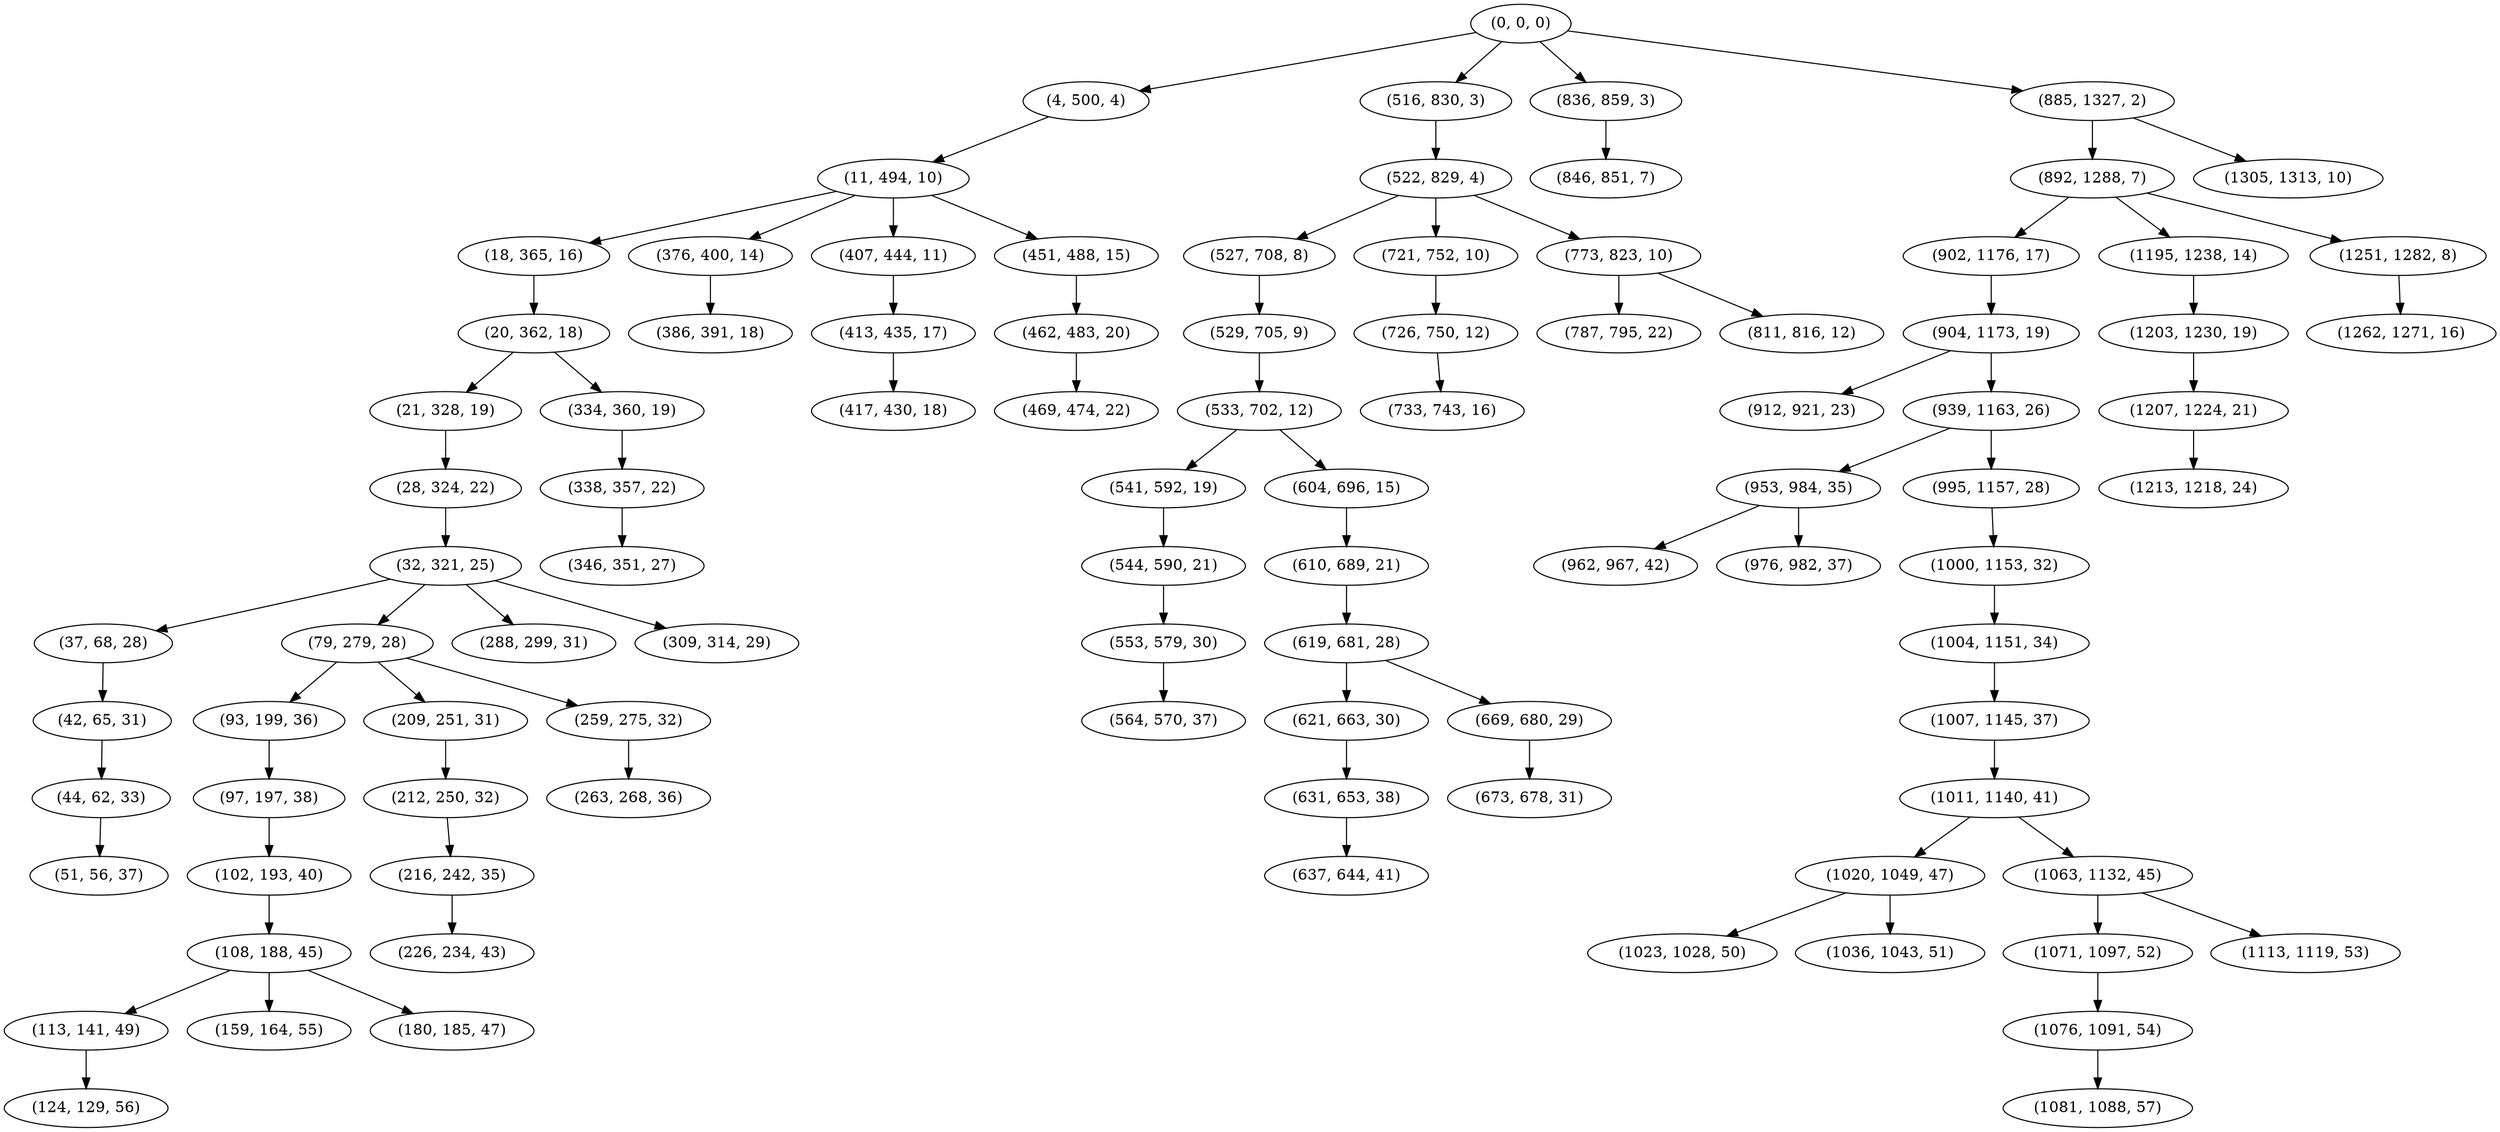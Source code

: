 digraph tree {
    "(0, 0, 0)";
    "(4, 500, 4)";
    "(11, 494, 10)";
    "(18, 365, 16)";
    "(20, 362, 18)";
    "(21, 328, 19)";
    "(28, 324, 22)";
    "(32, 321, 25)";
    "(37, 68, 28)";
    "(42, 65, 31)";
    "(44, 62, 33)";
    "(51, 56, 37)";
    "(79, 279, 28)";
    "(93, 199, 36)";
    "(97, 197, 38)";
    "(102, 193, 40)";
    "(108, 188, 45)";
    "(113, 141, 49)";
    "(124, 129, 56)";
    "(159, 164, 55)";
    "(180, 185, 47)";
    "(209, 251, 31)";
    "(212, 250, 32)";
    "(216, 242, 35)";
    "(226, 234, 43)";
    "(259, 275, 32)";
    "(263, 268, 36)";
    "(288, 299, 31)";
    "(309, 314, 29)";
    "(334, 360, 19)";
    "(338, 357, 22)";
    "(346, 351, 27)";
    "(376, 400, 14)";
    "(386, 391, 18)";
    "(407, 444, 11)";
    "(413, 435, 17)";
    "(417, 430, 18)";
    "(451, 488, 15)";
    "(462, 483, 20)";
    "(469, 474, 22)";
    "(516, 830, 3)";
    "(522, 829, 4)";
    "(527, 708, 8)";
    "(529, 705, 9)";
    "(533, 702, 12)";
    "(541, 592, 19)";
    "(544, 590, 21)";
    "(553, 579, 30)";
    "(564, 570, 37)";
    "(604, 696, 15)";
    "(610, 689, 21)";
    "(619, 681, 28)";
    "(621, 663, 30)";
    "(631, 653, 38)";
    "(637, 644, 41)";
    "(669, 680, 29)";
    "(673, 678, 31)";
    "(721, 752, 10)";
    "(726, 750, 12)";
    "(733, 743, 16)";
    "(773, 823, 10)";
    "(787, 795, 22)";
    "(811, 816, 12)";
    "(836, 859, 3)";
    "(846, 851, 7)";
    "(885, 1327, 2)";
    "(892, 1288, 7)";
    "(902, 1176, 17)";
    "(904, 1173, 19)";
    "(912, 921, 23)";
    "(939, 1163, 26)";
    "(953, 984, 35)";
    "(962, 967, 42)";
    "(976, 982, 37)";
    "(995, 1157, 28)";
    "(1000, 1153, 32)";
    "(1004, 1151, 34)";
    "(1007, 1145, 37)";
    "(1011, 1140, 41)";
    "(1020, 1049, 47)";
    "(1023, 1028, 50)";
    "(1036, 1043, 51)";
    "(1063, 1132, 45)";
    "(1071, 1097, 52)";
    "(1076, 1091, 54)";
    "(1081, 1088, 57)";
    "(1113, 1119, 53)";
    "(1195, 1238, 14)";
    "(1203, 1230, 19)";
    "(1207, 1224, 21)";
    "(1213, 1218, 24)";
    "(1251, 1282, 8)";
    "(1262, 1271, 16)";
    "(1305, 1313, 10)";
    "(0, 0, 0)" -> "(4, 500, 4)";
    "(0, 0, 0)" -> "(516, 830, 3)";
    "(0, 0, 0)" -> "(836, 859, 3)";
    "(0, 0, 0)" -> "(885, 1327, 2)";
    "(4, 500, 4)" -> "(11, 494, 10)";
    "(11, 494, 10)" -> "(18, 365, 16)";
    "(11, 494, 10)" -> "(376, 400, 14)";
    "(11, 494, 10)" -> "(407, 444, 11)";
    "(11, 494, 10)" -> "(451, 488, 15)";
    "(18, 365, 16)" -> "(20, 362, 18)";
    "(20, 362, 18)" -> "(21, 328, 19)";
    "(20, 362, 18)" -> "(334, 360, 19)";
    "(21, 328, 19)" -> "(28, 324, 22)";
    "(28, 324, 22)" -> "(32, 321, 25)";
    "(32, 321, 25)" -> "(37, 68, 28)";
    "(32, 321, 25)" -> "(79, 279, 28)";
    "(32, 321, 25)" -> "(288, 299, 31)";
    "(32, 321, 25)" -> "(309, 314, 29)";
    "(37, 68, 28)" -> "(42, 65, 31)";
    "(42, 65, 31)" -> "(44, 62, 33)";
    "(44, 62, 33)" -> "(51, 56, 37)";
    "(79, 279, 28)" -> "(93, 199, 36)";
    "(79, 279, 28)" -> "(209, 251, 31)";
    "(79, 279, 28)" -> "(259, 275, 32)";
    "(93, 199, 36)" -> "(97, 197, 38)";
    "(97, 197, 38)" -> "(102, 193, 40)";
    "(102, 193, 40)" -> "(108, 188, 45)";
    "(108, 188, 45)" -> "(113, 141, 49)";
    "(108, 188, 45)" -> "(159, 164, 55)";
    "(108, 188, 45)" -> "(180, 185, 47)";
    "(113, 141, 49)" -> "(124, 129, 56)";
    "(209, 251, 31)" -> "(212, 250, 32)";
    "(212, 250, 32)" -> "(216, 242, 35)";
    "(216, 242, 35)" -> "(226, 234, 43)";
    "(259, 275, 32)" -> "(263, 268, 36)";
    "(334, 360, 19)" -> "(338, 357, 22)";
    "(338, 357, 22)" -> "(346, 351, 27)";
    "(376, 400, 14)" -> "(386, 391, 18)";
    "(407, 444, 11)" -> "(413, 435, 17)";
    "(413, 435, 17)" -> "(417, 430, 18)";
    "(451, 488, 15)" -> "(462, 483, 20)";
    "(462, 483, 20)" -> "(469, 474, 22)";
    "(516, 830, 3)" -> "(522, 829, 4)";
    "(522, 829, 4)" -> "(527, 708, 8)";
    "(522, 829, 4)" -> "(721, 752, 10)";
    "(522, 829, 4)" -> "(773, 823, 10)";
    "(527, 708, 8)" -> "(529, 705, 9)";
    "(529, 705, 9)" -> "(533, 702, 12)";
    "(533, 702, 12)" -> "(541, 592, 19)";
    "(533, 702, 12)" -> "(604, 696, 15)";
    "(541, 592, 19)" -> "(544, 590, 21)";
    "(544, 590, 21)" -> "(553, 579, 30)";
    "(553, 579, 30)" -> "(564, 570, 37)";
    "(604, 696, 15)" -> "(610, 689, 21)";
    "(610, 689, 21)" -> "(619, 681, 28)";
    "(619, 681, 28)" -> "(621, 663, 30)";
    "(619, 681, 28)" -> "(669, 680, 29)";
    "(621, 663, 30)" -> "(631, 653, 38)";
    "(631, 653, 38)" -> "(637, 644, 41)";
    "(669, 680, 29)" -> "(673, 678, 31)";
    "(721, 752, 10)" -> "(726, 750, 12)";
    "(726, 750, 12)" -> "(733, 743, 16)";
    "(773, 823, 10)" -> "(787, 795, 22)";
    "(773, 823, 10)" -> "(811, 816, 12)";
    "(836, 859, 3)" -> "(846, 851, 7)";
    "(885, 1327, 2)" -> "(892, 1288, 7)";
    "(885, 1327, 2)" -> "(1305, 1313, 10)";
    "(892, 1288, 7)" -> "(902, 1176, 17)";
    "(892, 1288, 7)" -> "(1195, 1238, 14)";
    "(892, 1288, 7)" -> "(1251, 1282, 8)";
    "(902, 1176, 17)" -> "(904, 1173, 19)";
    "(904, 1173, 19)" -> "(912, 921, 23)";
    "(904, 1173, 19)" -> "(939, 1163, 26)";
    "(939, 1163, 26)" -> "(953, 984, 35)";
    "(939, 1163, 26)" -> "(995, 1157, 28)";
    "(953, 984, 35)" -> "(962, 967, 42)";
    "(953, 984, 35)" -> "(976, 982, 37)";
    "(995, 1157, 28)" -> "(1000, 1153, 32)";
    "(1000, 1153, 32)" -> "(1004, 1151, 34)";
    "(1004, 1151, 34)" -> "(1007, 1145, 37)";
    "(1007, 1145, 37)" -> "(1011, 1140, 41)";
    "(1011, 1140, 41)" -> "(1020, 1049, 47)";
    "(1011, 1140, 41)" -> "(1063, 1132, 45)";
    "(1020, 1049, 47)" -> "(1023, 1028, 50)";
    "(1020, 1049, 47)" -> "(1036, 1043, 51)";
    "(1063, 1132, 45)" -> "(1071, 1097, 52)";
    "(1063, 1132, 45)" -> "(1113, 1119, 53)";
    "(1071, 1097, 52)" -> "(1076, 1091, 54)";
    "(1076, 1091, 54)" -> "(1081, 1088, 57)";
    "(1195, 1238, 14)" -> "(1203, 1230, 19)";
    "(1203, 1230, 19)" -> "(1207, 1224, 21)";
    "(1207, 1224, 21)" -> "(1213, 1218, 24)";
    "(1251, 1282, 8)" -> "(1262, 1271, 16)";
}
